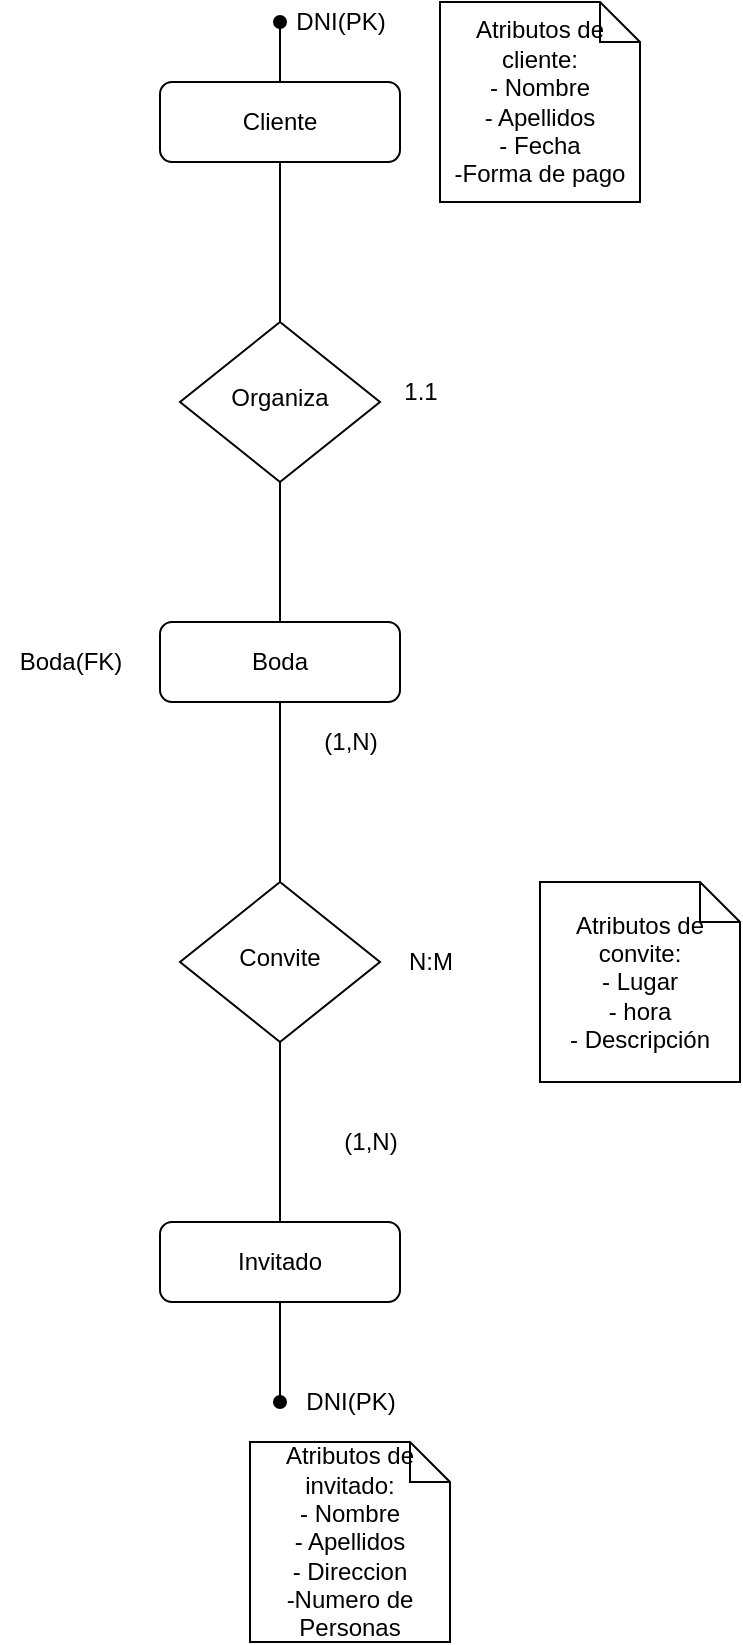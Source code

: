 <mxfile version="13.2.1" type="device"><diagram id="C5RBs43oDa-KdzZeNtuy" name="Page-1"><mxGraphModel dx="1171" dy="997" grid="1" gridSize="10" guides="1" tooltips="1" connect="1" arrows="1" fold="1" page="1" pageScale="1" pageWidth="827" pageHeight="1169" math="0" shadow="0"><root><mxCell id="WIyWlLk6GJQsqaUBKTNV-0"/><mxCell id="WIyWlLk6GJQsqaUBKTNV-1" parent="WIyWlLk6GJQsqaUBKTNV-0"/><mxCell id="WIyWlLk6GJQsqaUBKTNV-3" value="Boda&lt;br&gt;" style="rounded=1;whiteSpace=wrap;html=1;fontSize=12;glass=0;strokeWidth=1;shadow=0;" parent="WIyWlLk6GJQsqaUBKTNV-1" vertex="1"><mxGeometry x="270" y="370" width="120" height="40" as="geometry"/></mxCell><mxCell id="-HBJ8555OpmXSWJxFOFs-13" style="edgeStyle=orthogonalEdgeStyle;rounded=0;orthogonalLoop=1;jettySize=auto;html=1;exitX=0.5;exitY=1;exitDx=0;exitDy=0;endArrow=none;endFill=0;" parent="WIyWlLk6GJQsqaUBKTNV-1" source="WIyWlLk6GJQsqaUBKTNV-6" target="WIyWlLk6GJQsqaUBKTNV-3" edge="1"><mxGeometry relative="1" as="geometry"/></mxCell><mxCell id="WIyWlLk6GJQsqaUBKTNV-6" value="Organiza" style="rhombus;whiteSpace=wrap;html=1;shadow=0;fontFamily=Helvetica;fontSize=12;align=center;strokeWidth=1;spacing=6;spacingTop=-4;" parent="WIyWlLk6GJQsqaUBKTNV-1" vertex="1"><mxGeometry x="280" y="220" width="100" height="80" as="geometry"/></mxCell><mxCell id="-HBJ8555OpmXSWJxFOFs-12" style="edgeStyle=orthogonalEdgeStyle;rounded=0;orthogonalLoop=1;jettySize=auto;html=1;exitX=0.5;exitY=1;exitDx=0;exitDy=0;endArrow=none;endFill=0;" parent="WIyWlLk6GJQsqaUBKTNV-1" source="WIyWlLk6GJQsqaUBKTNV-7" target="WIyWlLk6GJQsqaUBKTNV-6" edge="1"><mxGeometry relative="1" as="geometry"/></mxCell><mxCell id="-HBJ8555OpmXSWJxFOFs-30" style="edgeStyle=orthogonalEdgeStyle;rounded=0;orthogonalLoop=1;jettySize=auto;html=1;exitX=0.5;exitY=0;exitDx=0;exitDy=0;endArrow=oval;endFill=1;" parent="WIyWlLk6GJQsqaUBKTNV-1" source="WIyWlLk6GJQsqaUBKTNV-7" edge="1"><mxGeometry relative="1" as="geometry"><mxPoint x="330" y="70" as="targetPoint"/></mxGeometry></mxCell><mxCell id="WIyWlLk6GJQsqaUBKTNV-7" value="Cliente&lt;br&gt;" style="rounded=1;whiteSpace=wrap;html=1;fontSize=12;glass=0;strokeWidth=1;shadow=0;" parent="WIyWlLk6GJQsqaUBKTNV-1" vertex="1"><mxGeometry x="270" y="100" width="120" height="40" as="geometry"/></mxCell><mxCell id="-HBJ8555OpmXSWJxFOFs-14" style="edgeStyle=orthogonalEdgeStyle;rounded=0;orthogonalLoop=1;jettySize=auto;html=1;exitX=0.5;exitY=0;exitDx=0;exitDy=0;entryX=0.5;entryY=1;entryDx=0;entryDy=0;endArrow=none;endFill=0;" parent="WIyWlLk6GJQsqaUBKTNV-1" source="WIyWlLk6GJQsqaUBKTNV-10" target="WIyWlLk6GJQsqaUBKTNV-3" edge="1"><mxGeometry relative="1" as="geometry"/></mxCell><mxCell id="-HBJ8555OpmXSWJxFOFs-15" style="edgeStyle=orthogonalEdgeStyle;rounded=0;orthogonalLoop=1;jettySize=auto;html=1;exitX=0.5;exitY=1;exitDx=0;exitDy=0;entryX=0.5;entryY=0;entryDx=0;entryDy=0;endArrow=none;endFill=0;" parent="WIyWlLk6GJQsqaUBKTNV-1" source="WIyWlLk6GJQsqaUBKTNV-10" target="WIyWlLk6GJQsqaUBKTNV-12" edge="1"><mxGeometry relative="1" as="geometry"/></mxCell><mxCell id="WIyWlLk6GJQsqaUBKTNV-10" value="Convite" style="rhombus;whiteSpace=wrap;html=1;shadow=0;fontFamily=Helvetica;fontSize=12;align=center;strokeWidth=1;spacing=6;spacingTop=-4;" parent="WIyWlLk6GJQsqaUBKTNV-1" vertex="1"><mxGeometry x="280" y="500" width="100" height="80" as="geometry"/></mxCell><mxCell id="-HBJ8555OpmXSWJxFOFs-40" style="edgeStyle=orthogonalEdgeStyle;rounded=0;orthogonalLoop=1;jettySize=auto;html=1;exitX=0.5;exitY=1;exitDx=0;exitDy=0;endArrow=oval;endFill=1;" parent="WIyWlLk6GJQsqaUBKTNV-1" source="WIyWlLk6GJQsqaUBKTNV-12" edge="1"><mxGeometry relative="1" as="geometry"><mxPoint x="330" y="760" as="targetPoint"/></mxGeometry></mxCell><mxCell id="WIyWlLk6GJQsqaUBKTNV-12" value="Invitado" style="rounded=1;whiteSpace=wrap;html=1;fontSize=12;glass=0;strokeWidth=1;shadow=0;" parent="WIyWlLk6GJQsqaUBKTNV-1" vertex="1"><mxGeometry x="270" y="670" width="120" height="40" as="geometry"/></mxCell><mxCell id="-HBJ8555OpmXSWJxFOFs-22" value="1.1" style="text;html=1;align=center;verticalAlign=middle;resizable=0;points=[];autosize=1;" parent="WIyWlLk6GJQsqaUBKTNV-1" vertex="1"><mxGeometry x="385" y="245" width="30" height="20" as="geometry"/></mxCell><mxCell id="-HBJ8555OpmXSWJxFOFs-25" value="N:M" style="text;html=1;align=center;verticalAlign=middle;resizable=0;points=[];autosize=1;" parent="WIyWlLk6GJQsqaUBKTNV-1" vertex="1"><mxGeometry x="385" y="530" width="40" height="20" as="geometry"/></mxCell><mxCell id="-HBJ8555OpmXSWJxFOFs-33" value="DNI(PK)" style="text;html=1;align=center;verticalAlign=middle;resizable=0;points=[];autosize=1;" parent="WIyWlLk6GJQsqaUBKTNV-1" vertex="1"><mxGeometry x="330" y="60" width="60" height="20" as="geometry"/></mxCell><mxCell id="-HBJ8555OpmXSWJxFOFs-41" value="DNI(PK)" style="text;html=1;align=center;verticalAlign=middle;resizable=0;points=[];autosize=1;" parent="WIyWlLk6GJQsqaUBKTNV-1" vertex="1"><mxGeometry x="335" y="750" width="60" height="20" as="geometry"/></mxCell><mxCell id="CqqznszmtENkHNazJcXu-0" value="Boda(FK)" style="text;html=1;align=center;verticalAlign=middle;resizable=0;points=[];autosize=1;" parent="WIyWlLk6GJQsqaUBKTNV-1" vertex="1"><mxGeometry x="190" y="380" width="70" height="20" as="geometry"/></mxCell><mxCell id="OQUIV9mtzdAERDQlxeyb-0" value="Atributos de convite:&lt;br&gt;- Lugar&lt;br&gt;- hora&lt;br&gt;- Descripción&lt;br&gt;" style="shape=note;size=20;whiteSpace=wrap;html=1;" vertex="1" parent="WIyWlLk6GJQsqaUBKTNV-1"><mxGeometry x="460" y="500" width="100" height="100" as="geometry"/></mxCell><mxCell id="OQUIV9mtzdAERDQlxeyb-1" value="(1,N)" style="text;html=1;align=center;verticalAlign=middle;resizable=0;points=[];autosize=1;" vertex="1" parent="WIyWlLk6GJQsqaUBKTNV-1"><mxGeometry x="345" y="420" width="40" height="20" as="geometry"/></mxCell><mxCell id="OQUIV9mtzdAERDQlxeyb-2" value="(1,N)" style="text;html=1;align=center;verticalAlign=middle;resizable=0;points=[];autosize=1;" vertex="1" parent="WIyWlLk6GJQsqaUBKTNV-1"><mxGeometry x="355" y="620" width="40" height="20" as="geometry"/></mxCell><mxCell id="OQUIV9mtzdAERDQlxeyb-3" value="Atributos de invitado:&lt;br&gt;- Nombre&lt;br&gt;- Apellidos&lt;br&gt;- Direccion&lt;br&gt;-Numero de Personas" style="shape=note;size=20;whiteSpace=wrap;html=1;" vertex="1" parent="WIyWlLk6GJQsqaUBKTNV-1"><mxGeometry x="315" y="780" width="100" height="100" as="geometry"/></mxCell><mxCell id="OQUIV9mtzdAERDQlxeyb-4" value="Atributos de cliente:&lt;br&gt;- Nombre&lt;br&gt;- Apellidos&lt;br&gt;- Fecha&lt;br&gt;-Forma de pago" style="shape=note;size=20;whiteSpace=wrap;html=1;" vertex="1" parent="WIyWlLk6GJQsqaUBKTNV-1"><mxGeometry x="410" y="60" width="100" height="100" as="geometry"/></mxCell></root></mxGraphModel></diagram></mxfile>